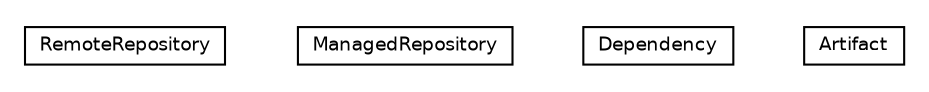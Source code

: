 #!/usr/local/bin/dot
#
# Class diagram 
# Generated by UmlGraph version 4.6 (http://www.spinellis.gr/sw/umlgraph)
#

digraph G {
	edge [fontname="Helvetica",fontsize=10,labelfontname="Helvetica",labelfontsize=10];
	node [fontname="Helvetica",fontsize=10,shape=plaintext];
	// org.apache.archiva.web.xmlrpc.api.beans.RemoteRepository
	c24058 [label=<<table border="0" cellborder="1" cellspacing="0" cellpadding="2" port="p" href="./RemoteRepository.html">
		<tr><td><table border="0" cellspacing="0" cellpadding="1">
			<tr><td> RemoteRepository </td></tr>
		</table></td></tr>
		</table>>, fontname="Helvetica", fontcolor="black", fontsize=9.0];
	// org.apache.archiva.web.xmlrpc.api.beans.ManagedRepository
	c24059 [label=<<table border="0" cellborder="1" cellspacing="0" cellpadding="2" port="p" href="./ManagedRepository.html">
		<tr><td><table border="0" cellspacing="0" cellpadding="1">
			<tr><td> ManagedRepository </td></tr>
		</table></td></tr>
		</table>>, fontname="Helvetica", fontcolor="black", fontsize=9.0];
	// org.apache.archiva.web.xmlrpc.api.beans.Dependency
	c24060 [label=<<table border="0" cellborder="1" cellspacing="0" cellpadding="2" port="p" href="./Dependency.html">
		<tr><td><table border="0" cellspacing="0" cellpadding="1">
			<tr><td> Dependency </td></tr>
		</table></td></tr>
		</table>>, fontname="Helvetica", fontcolor="black", fontsize=9.0];
	// org.apache.archiva.web.xmlrpc.api.beans.Artifact
	c24061 [label=<<table border="0" cellborder="1" cellspacing="0" cellpadding="2" port="p" href="./Artifact.html">
		<tr><td><table border="0" cellspacing="0" cellpadding="1">
			<tr><td> Artifact </td></tr>
		</table></td></tr>
		</table>>, fontname="Helvetica", fontcolor="black", fontsize=9.0];
}

